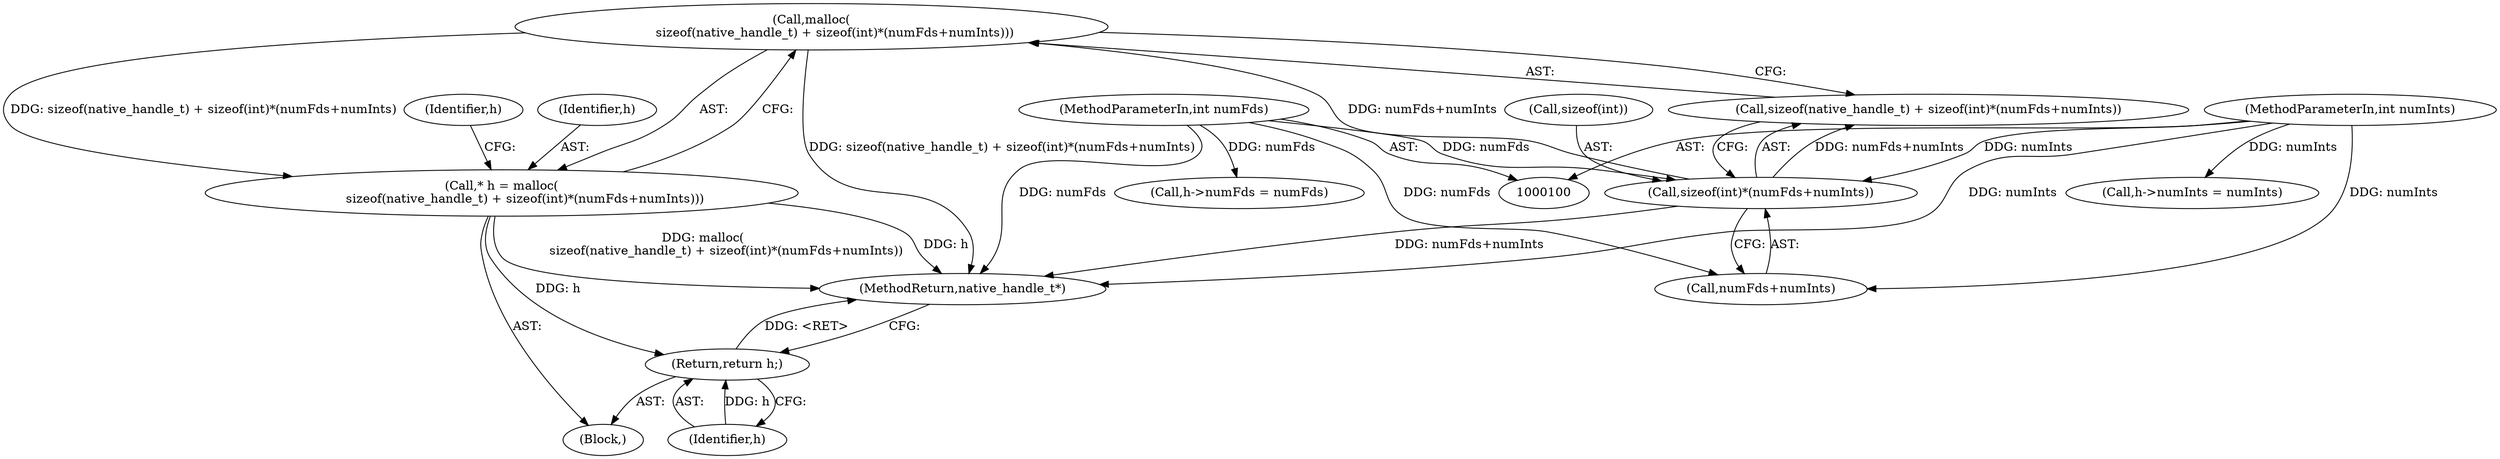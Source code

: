 digraph "1_Android_e8c62fb484151f76ab88b1d5130f38de24ac8c14@API" {
"1000107" [label="(Call,malloc(\n            sizeof(native_handle_t) + sizeof(int)*(numFds+numInts)))"];
"1000111" [label="(Call,sizeof(int)*(numFds+numInts))"];
"1000101" [label="(MethodParameterIn,int numFds)"];
"1000102" [label="(MethodParameterIn,int numInts)"];
"1000105" [label="(Call,* h = malloc(\n            sizeof(native_handle_t) + sizeof(int)*(numFds+numInts)))"];
"1000136" [label="(Return,return h;)"];
"1000107" [label="(Call,malloc(\n            sizeof(native_handle_t) + sizeof(int)*(numFds+numInts)))"];
"1000108" [label="(Call,sizeof(native_handle_t) + sizeof(int)*(numFds+numInts))"];
"1000136" [label="(Return,return h;)"];
"1000137" [label="(Identifier,h)"];
"1000131" [label="(Call,h->numInts = numInts)"];
"1000112" [label="(Call,sizeof(int))"];
"1000111" [label="(Call,sizeof(int)*(numFds+numInts))"];
"1000103" [label="(Block,)"];
"1000138" [label="(MethodReturn,native_handle_t*)"];
"1000102" [label="(MethodParameterIn,int numInts)"];
"1000126" [label="(Call,h->numFds = numFds)"];
"1000118" [label="(Identifier,h)"];
"1000106" [label="(Identifier,h)"];
"1000101" [label="(MethodParameterIn,int numFds)"];
"1000105" [label="(Call,* h = malloc(\n            sizeof(native_handle_t) + sizeof(int)*(numFds+numInts)))"];
"1000114" [label="(Call,numFds+numInts)"];
"1000107" -> "1000105"  [label="AST: "];
"1000107" -> "1000108"  [label="CFG: "];
"1000108" -> "1000107"  [label="AST: "];
"1000105" -> "1000107"  [label="CFG: "];
"1000107" -> "1000138"  [label="DDG: sizeof(native_handle_t) + sizeof(int)*(numFds+numInts)"];
"1000107" -> "1000105"  [label="DDG: sizeof(native_handle_t) + sizeof(int)*(numFds+numInts)"];
"1000111" -> "1000107"  [label="DDG: numFds+numInts"];
"1000111" -> "1000108"  [label="AST: "];
"1000111" -> "1000114"  [label="CFG: "];
"1000112" -> "1000111"  [label="AST: "];
"1000114" -> "1000111"  [label="AST: "];
"1000108" -> "1000111"  [label="CFG: "];
"1000111" -> "1000138"  [label="DDG: numFds+numInts"];
"1000111" -> "1000108"  [label="DDG: numFds+numInts"];
"1000101" -> "1000111"  [label="DDG: numFds"];
"1000102" -> "1000111"  [label="DDG: numInts"];
"1000101" -> "1000100"  [label="AST: "];
"1000101" -> "1000138"  [label="DDG: numFds"];
"1000101" -> "1000114"  [label="DDG: numFds"];
"1000101" -> "1000126"  [label="DDG: numFds"];
"1000102" -> "1000100"  [label="AST: "];
"1000102" -> "1000138"  [label="DDG: numInts"];
"1000102" -> "1000114"  [label="DDG: numInts"];
"1000102" -> "1000131"  [label="DDG: numInts"];
"1000105" -> "1000103"  [label="AST: "];
"1000106" -> "1000105"  [label="AST: "];
"1000118" -> "1000105"  [label="CFG: "];
"1000105" -> "1000138"  [label="DDG: malloc(\n            sizeof(native_handle_t) + sizeof(int)*(numFds+numInts))"];
"1000105" -> "1000138"  [label="DDG: h"];
"1000105" -> "1000136"  [label="DDG: h"];
"1000136" -> "1000103"  [label="AST: "];
"1000136" -> "1000137"  [label="CFG: "];
"1000137" -> "1000136"  [label="AST: "];
"1000138" -> "1000136"  [label="CFG: "];
"1000136" -> "1000138"  [label="DDG: <RET>"];
"1000137" -> "1000136"  [label="DDG: h"];
}
